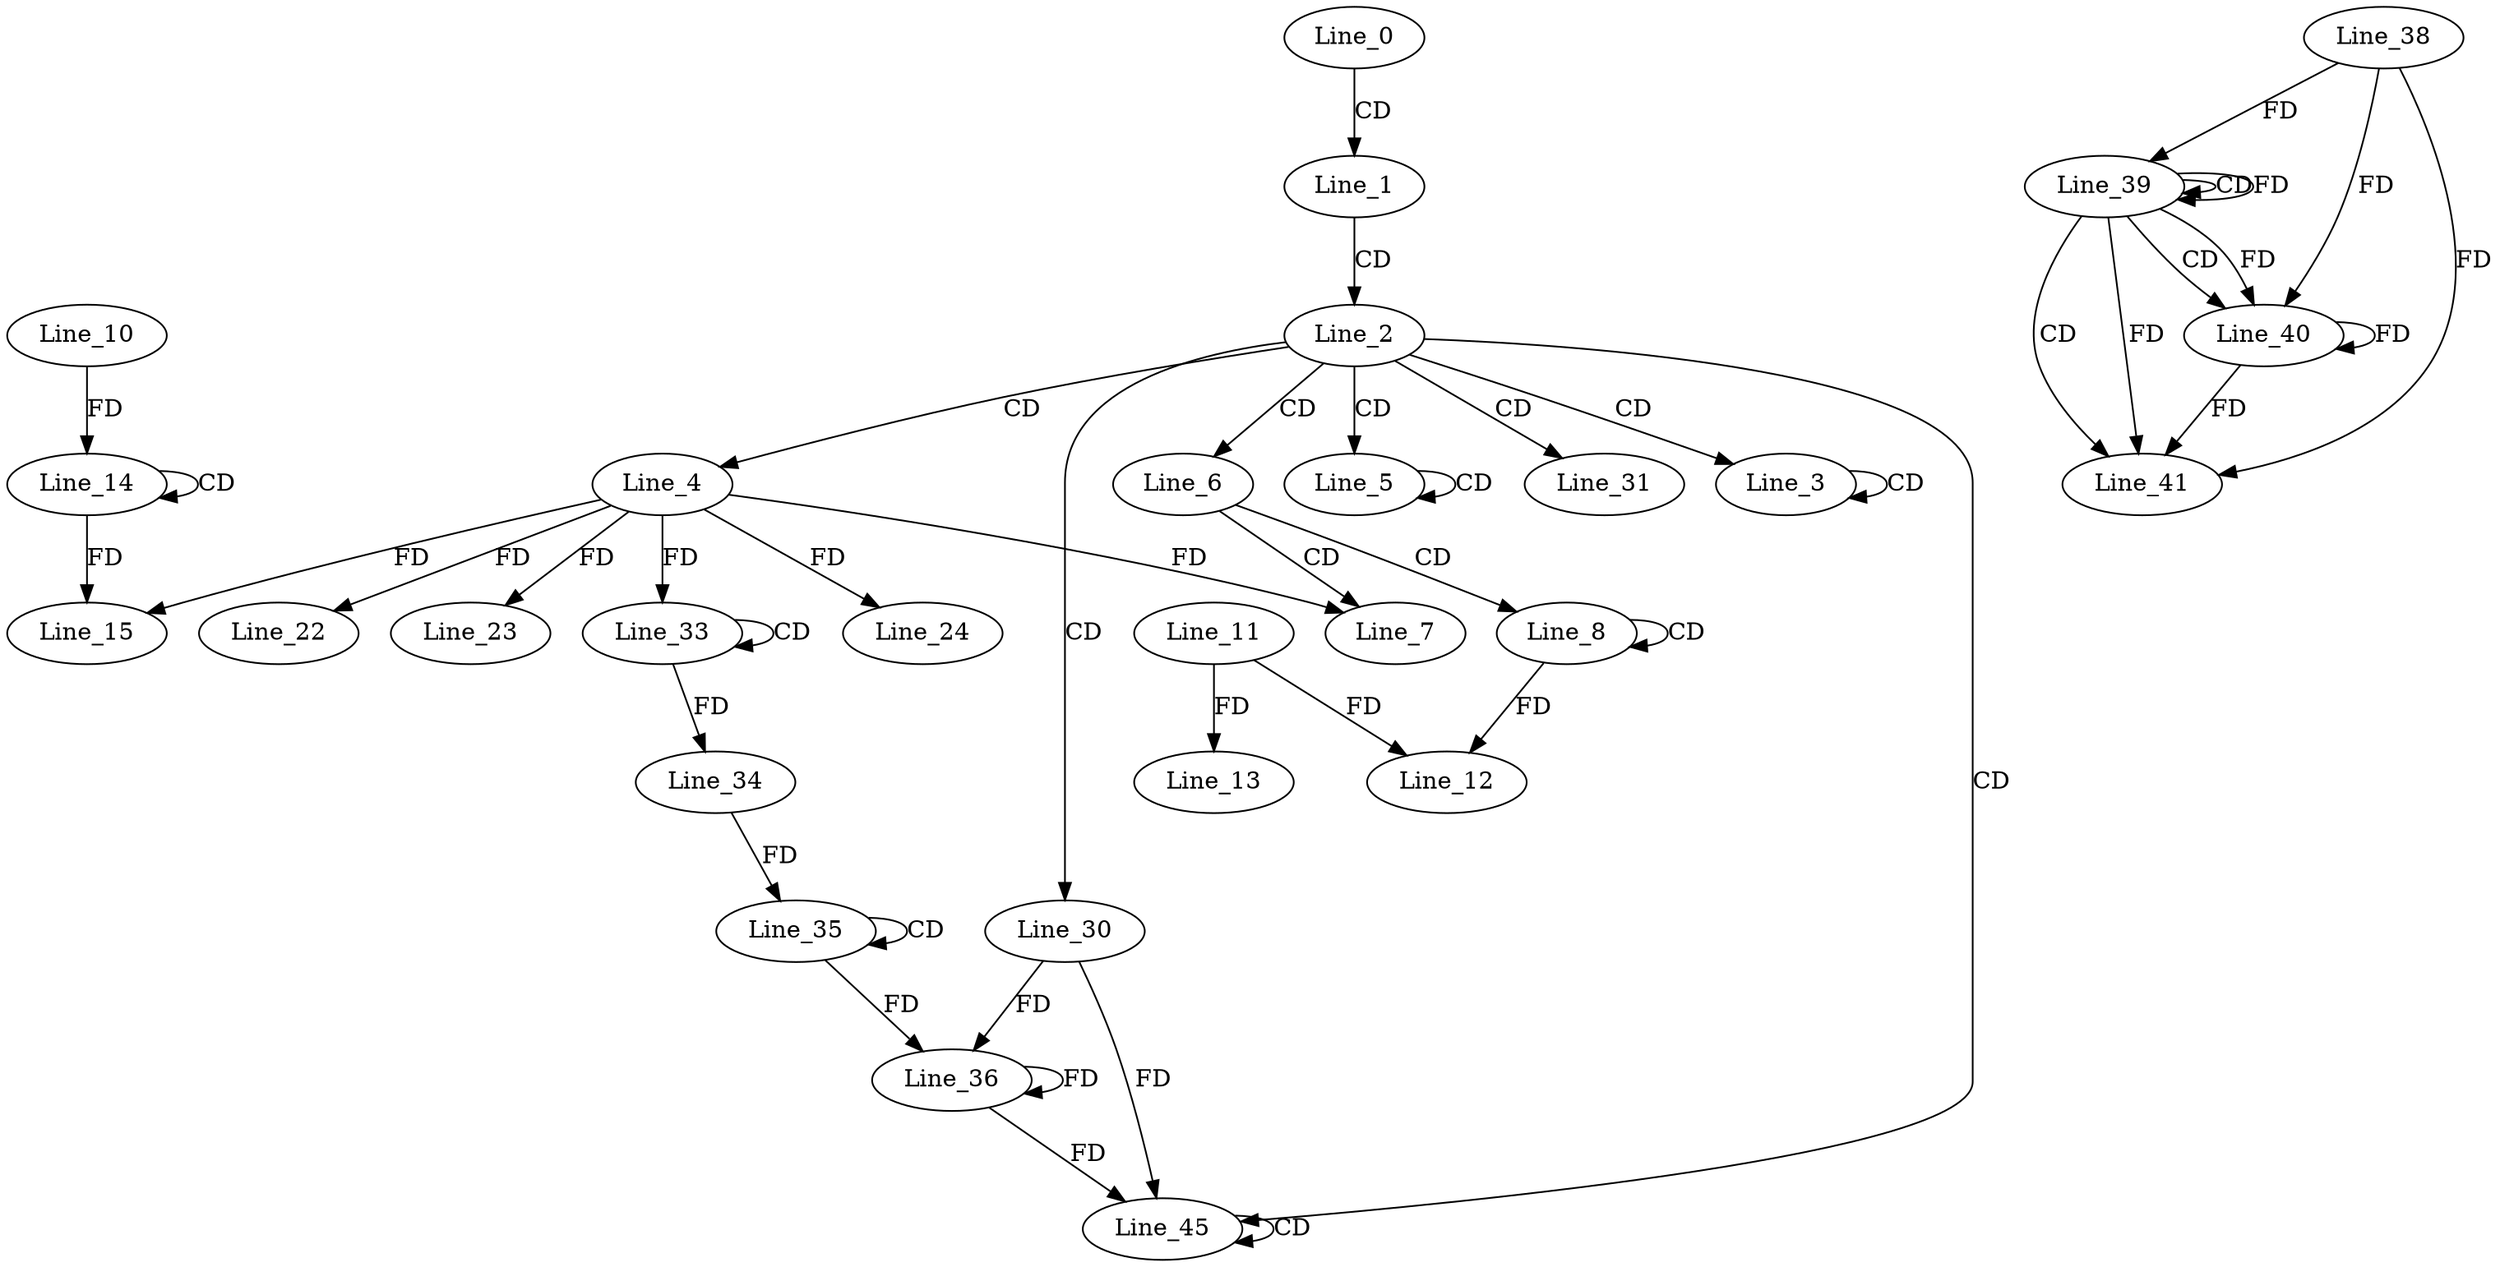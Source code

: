 digraph G {
  Line_0;
  Line_1;
  Line_2;
  Line_3;
  Line_3;
  Line_4;
  Line_5;
  Line_5;
  Line_6;
  Line_7;
  Line_8;
  Line_8;
  Line_11;
  Line_12;
  Line_13;
  Line_14;
  Line_14;
  Line_10;
  Line_14;
  Line_15;
  Line_22;
  Line_23;
  Line_24;
  Line_30;
  Line_31;
  Line_33;
  Line_33;
  Line_34;
  Line_35;
  Line_35;
  Line_34;
  Line_36;
  Line_36;
  Line_39;
  Line_39;
  Line_38;
  Line_40;
  Line_41;
  Line_45;
  Line_45;
  Line_0 -> Line_1 [ label="CD" ];
  Line_1 -> Line_2 [ label="CD" ];
  Line_2 -> Line_3 [ label="CD" ];
  Line_3 -> Line_3 [ label="CD" ];
  Line_2 -> Line_4 [ label="CD" ];
  Line_2 -> Line_5 [ label="CD" ];
  Line_5 -> Line_5 [ label="CD" ];
  Line_2 -> Line_6 [ label="CD" ];
  Line_6 -> Line_7 [ label="CD" ];
  Line_4 -> Line_7 [ label="FD" ];
  Line_6 -> Line_8 [ label="CD" ];
  Line_8 -> Line_8 [ label="CD" ];
  Line_11 -> Line_12 [ label="FD" ];
  Line_8 -> Line_12 [ label="FD" ];
  Line_11 -> Line_13 [ label="FD" ];
  Line_14 -> Line_14 [ label="CD" ];
  Line_10 -> Line_14 [ label="FD" ];
  Line_4 -> Line_15 [ label="FD" ];
  Line_14 -> Line_15 [ label="FD" ];
  Line_4 -> Line_22 [ label="FD" ];
  Line_4 -> Line_23 [ label="FD" ];
  Line_4 -> Line_24 [ label="FD" ];
  Line_2 -> Line_30 [ label="CD" ];
  Line_2 -> Line_31 [ label="CD" ];
  Line_33 -> Line_33 [ label="CD" ];
  Line_4 -> Line_33 [ label="FD" ];
  Line_33 -> Line_34 [ label="FD" ];
  Line_35 -> Line_35 [ label="CD" ];
  Line_34 -> Line_35 [ label="FD" ];
  Line_30 -> Line_36 [ label="FD" ];
  Line_36 -> Line_36 [ label="FD" ];
  Line_35 -> Line_36 [ label="FD" ];
  Line_39 -> Line_39 [ label="CD" ];
  Line_38 -> Line_39 [ label="FD" ];
  Line_39 -> Line_39 [ label="FD" ];
  Line_39 -> Line_40 [ label="CD" ];
  Line_38 -> Line_40 [ label="FD" ];
  Line_39 -> Line_40 [ label="FD" ];
  Line_40 -> Line_40 [ label="FD" ];
  Line_39 -> Line_41 [ label="CD" ];
  Line_38 -> Line_41 [ label="FD" ];
  Line_39 -> Line_41 [ label="FD" ];
  Line_40 -> Line_41 [ label="FD" ];
  Line_2 -> Line_45 [ label="CD" ];
  Line_45 -> Line_45 [ label="CD" ];
  Line_30 -> Line_45 [ label="FD" ];
  Line_36 -> Line_45 [ label="FD" ];
}
